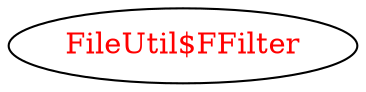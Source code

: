 digraph dependencyGraph {
 concentrate=true;
 ranksep="2.0";
 rankdir="LR"; 
 splines="ortho";
"FileUtil$FFilter" [fontcolor="red"];
}